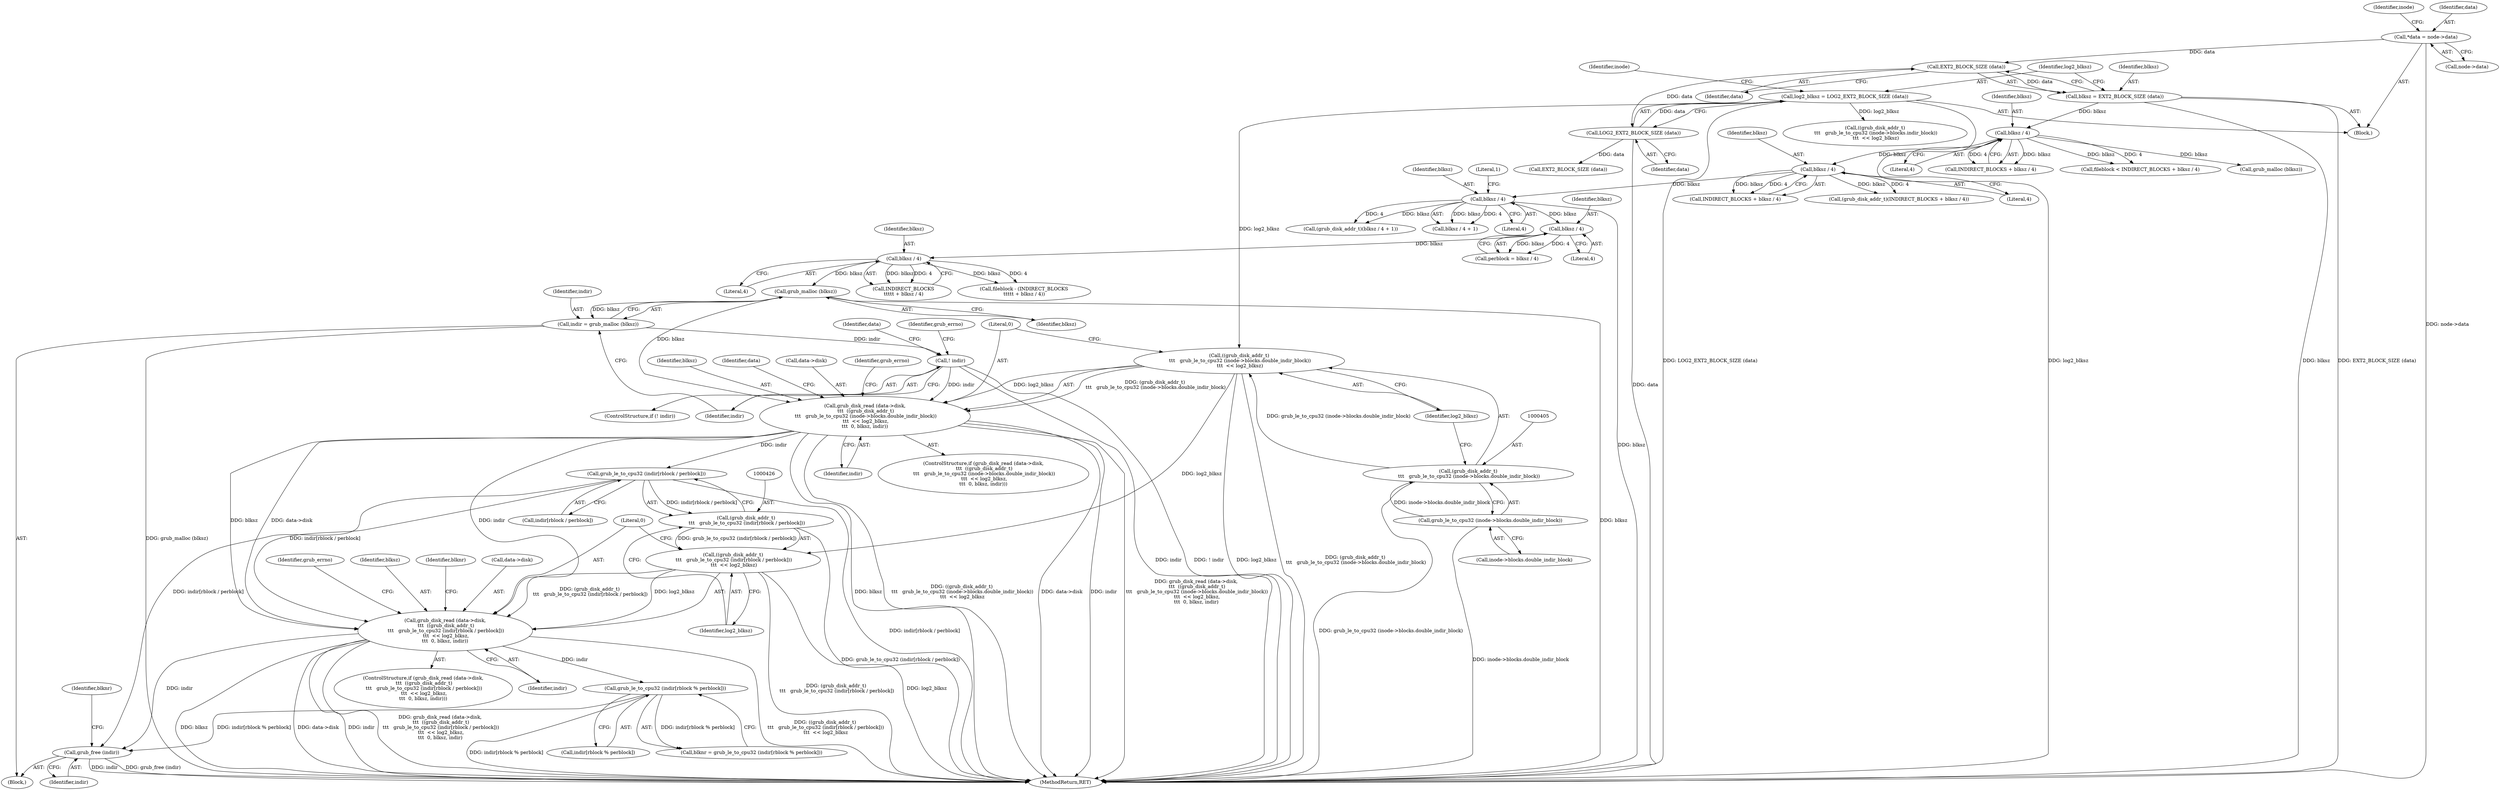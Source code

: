 digraph "0_radare2_65000a7fd9eea62359e6d6714f17b94a99a82edd_0@API" {
"1000448" [label="(Call,grub_free (indir))"];
"1000427" [label="(Call,grub_le_to_cpu32 (indir[rblock / perblock]))"];
"1000399" [label="(Call,grub_disk_read (data->disk,\n \t\t\t  ((grub_disk_addr_t)\n \t\t\t   grub_le_to_cpu32 (inode->blocks.double_indir_block))\n \t\t\t  << log2_blksz,\n\t\t\t  0, blksz, indir))"];
"1000403" [label="(Call,((grub_disk_addr_t)\n \t\t\t   grub_le_to_cpu32 (inode->blocks.double_indir_block))\n \t\t\t  << log2_blksz)"];
"1000404" [label="(Call,(grub_disk_addr_t)\n \t\t\t   grub_le_to_cpu32 (inode->blocks.double_indir_block))"];
"1000406" [label="(Call,grub_le_to_cpu32 (inode->blocks.double_indir_block))"];
"1000132" [label="(Call,log2_blksz = LOG2_EXT2_BLOCK_SIZE (data))"];
"1000134" [label="(Call,LOG2_EXT2_BLOCK_SIZE (data))"];
"1000129" [label="(Call,EXT2_BLOCK_SIZE (data))"];
"1000109" [label="(Call,*data = node->data)"];
"1000390" [label="(Call,grub_malloc (blksz))"];
"1000384" [label="(Call,blksz / 4)"];
"1000374" [label="(Call,blksz / 4)"];
"1000366" [label="(Call,blksz / 4)"];
"1000360" [label="(Call,blksz / 4)"];
"1000305" [label="(Call,blksz / 4)"];
"1000127" [label="(Call,blksz = EXT2_BLOCK_SIZE (data))"];
"1000393" [label="(Call,! indir)"];
"1000388" [label="(Call,indir = grub_malloc (blksz))"];
"1000420" [label="(Call,grub_disk_read (data->disk,\n \t\t\t  ((grub_disk_addr_t)\n \t\t\t   grub_le_to_cpu32 (indir[rblock / perblock]))\n \t\t\t  << log2_blksz,\n\t\t\t  0, blksz, indir))"];
"1000424" [label="(Call,((grub_disk_addr_t)\n \t\t\t   grub_le_to_cpu32 (indir[rblock / perblock]))\n \t\t\t  << log2_blksz)"];
"1000425" [label="(Call,(grub_disk_addr_t)\n \t\t\t   grub_le_to_cpu32 (indir[rblock / perblock]))"];
"1000442" [label="(Call,grub_le_to_cpu32 (indir[rblock % perblock]))"];
"1000133" [label="(Identifier,log2_blksz)"];
"1000400" [label="(Call,data->disk)"];
"1000388" [label="(Call,indir = grub_malloc (blksz))"];
"1000385" [label="(Identifier,blksz)"];
"1000443" [label="(Call,indir[rblock % perblock])"];
"1000420" [label="(Call,grub_disk_read (data->disk,\n \t\t\t  ((grub_disk_addr_t)\n \t\t\t   grub_le_to_cpu32 (indir[rblock / perblock]))\n \t\t\t  << log2_blksz,\n\t\t\t  0, blksz, indir))"];
"1000134" [label="(Call,LOG2_EXT2_BLOCK_SIZE (data))"];
"1000367" [label="(Identifier,blksz)"];
"1000406" [label="(Call,grub_le_to_cpu32 (inode->blocks.double_indir_block))"];
"1000399" [label="(Call,grub_disk_read (data->disk,\n \t\t\t  ((grub_disk_addr_t)\n \t\t\t   grub_le_to_cpu32 (inode->blocks.double_indir_block))\n \t\t\t  << log2_blksz,\n\t\t\t  0, blksz, indir))"];
"1000386" [label="(Literal,4)"];
"1000129" [label="(Call,EXT2_BLOCK_SIZE (data))"];
"1000369" [label="(Literal,1)"];
"1000442" [label="(Call,grub_le_to_cpu32 (indir[rblock % perblock]))"];
"1000127" [label="(Call,blksz = EXT2_BLOCK_SIZE (data))"];
"1000428" [label="(Call,indir[rblock / perblock])"];
"1000375" [label="(Identifier,blksz)"];
"1000301" [label="(Call,fileblock < INDIRECT_BLOCKS + blksz / 4)"];
"1000135" [label="(Identifier,data)"];
"1000362" [label="(Literal,4)"];
"1000456" [label="(Identifier,blknr)"];
"1000312" [label="(Call,grub_malloc (blksz))"];
"1000109" [label="(Call,*data = node->data)"];
"1000132" [label="(Call,log2_blksz = LOG2_EXT2_BLOCK_SIZE (data))"];
"1000325" [label="(Call,((grub_disk_addr_t)\n \t\t\t   grub_le_to_cpu32 (inode->blocks.indir_block))\n \t\t\t  << log2_blksz)"];
"1000434" [label="(Literal,0)"];
"1000404" [label="(Call,(grub_disk_addr_t)\n \t\t\t   grub_le_to_cpu32 (inode->blocks.double_indir_block))"];
"1000116" [label="(Identifier,inode)"];
"1000361" [label="(Identifier,blksz)"];
"1000366" [label="(Call,blksz / 4)"];
"1000424" [label="(Call,((grub_disk_addr_t)\n \t\t\t   grub_le_to_cpu32 (indir[rblock / perblock]))\n \t\t\t  << log2_blksz)"];
"1000433" [label="(Identifier,log2_blksz)"];
"1000439" [label="(Identifier,grub_errno)"];
"1000140" [label="(Identifier,inode)"];
"1000418" [label="(Identifier,grub_errno)"];
"1000415" [label="(Identifier,indir)"];
"1000392" [label="(ControlStructure,if (! indir))"];
"1000419" [label="(ControlStructure,if (grub_disk_read (data->disk,\n \t\t\t  ((grub_disk_addr_t)\n \t\t\t   grub_le_to_cpu32 (indir[rblock / perblock]))\n \t\t\t  << log2_blksz,\n\t\t\t  0, blksz, indir)))"];
"1000376" [label="(Literal,4)"];
"1000107" [label="(Block,)"];
"1000382" [label="(Call,INDIRECT_BLOCKS\n\t\t\t\t\t + blksz / 4)"];
"1000384" [label="(Call,blksz / 4)"];
"1000306" [label="(Identifier,blksz)"];
"1000148" [label="(Call,EXT2_BLOCK_SIZE (data))"];
"1000303" [label="(Call,INDIRECT_BLOCKS + blksz / 4)"];
"1000412" [label="(Identifier,log2_blksz)"];
"1000448" [label="(Call,grub_free (indir))"];
"1000305" [label="(Call,blksz / 4)"];
"1000427" [label="(Call,grub_le_to_cpu32 (indir[rblock / perblock]))"];
"1000393" [label="(Call,! indir)"];
"1000440" [label="(Call,blknr = grub_le_to_cpu32 (indir[rblock % perblock]))"];
"1000435" [label="(Identifier,blksz)"];
"1000380" [label="(Call,fileblock - (INDIRECT_BLOCKS\n\t\t\t\t\t + blksz / 4))"];
"1000110" [label="(Identifier,data)"];
"1000441" [label="(Identifier,blknr)"];
"1000374" [label="(Call,blksz / 4)"];
"1000363" [label="(Call,(grub_disk_addr_t)(blksz / 4 + 1))"];
"1000407" [label="(Call,inode->blocks.double_indir_block)"];
"1000365" [label="(Call,blksz / 4 + 1)"];
"1000401" [label="(Identifier,data)"];
"1000394" [label="(Identifier,indir)"];
"1000449" [label="(Identifier,indir)"];
"1000391" [label="(Identifier,blksz)"];
"1000414" [label="(Identifier,blksz)"];
"1000128" [label="(Identifier,blksz)"];
"1000372" [label="(Call,perblock = blksz / 4)"];
"1000436" [label="(Identifier,indir)"];
"1000389" [label="(Identifier,indir)"];
"1000368" [label="(Literal,4)"];
"1000390" [label="(Call,grub_malloc (blksz))"];
"1000457" [label="(MethodReturn,RET)"];
"1000130" [label="(Identifier,data)"];
"1000397" [label="(Identifier,grub_errno)"];
"1000370" [label="(Block,)"];
"1000413" [label="(Literal,0)"];
"1000356" [label="(Call,(grub_disk_addr_t)(INDIRECT_BLOCKS + blksz / 4))"];
"1000111" [label="(Call,node->data)"];
"1000358" [label="(Call,INDIRECT_BLOCKS + blksz / 4)"];
"1000425" [label="(Call,(grub_disk_addr_t)\n \t\t\t   grub_le_to_cpu32 (indir[rblock / perblock]))"];
"1000421" [label="(Call,data->disk)"];
"1000398" [label="(ControlStructure,if (grub_disk_read (data->disk,\n \t\t\t  ((grub_disk_addr_t)\n \t\t\t   grub_le_to_cpu32 (inode->blocks.double_indir_block))\n \t\t\t  << log2_blksz,\n\t\t\t  0, blksz, indir)))"];
"1000360" [label="(Call,blksz / 4)"];
"1000422" [label="(Identifier,data)"];
"1000307" [label="(Literal,4)"];
"1000403" [label="(Call,((grub_disk_addr_t)\n \t\t\t   grub_le_to_cpu32 (inode->blocks.double_indir_block))\n \t\t\t  << log2_blksz)"];
"1000448" -> "1000370"  [label="AST: "];
"1000448" -> "1000449"  [label="CFG: "];
"1000449" -> "1000448"  [label="AST: "];
"1000456" -> "1000448"  [label="CFG: "];
"1000448" -> "1000457"  [label="DDG: indir"];
"1000448" -> "1000457"  [label="DDG: grub_free (indir)"];
"1000427" -> "1000448"  [label="DDG: indir[rblock / perblock]"];
"1000420" -> "1000448"  [label="DDG: indir"];
"1000442" -> "1000448"  [label="DDG: indir[rblock % perblock]"];
"1000427" -> "1000425"  [label="AST: "];
"1000427" -> "1000428"  [label="CFG: "];
"1000428" -> "1000427"  [label="AST: "];
"1000425" -> "1000427"  [label="CFG: "];
"1000427" -> "1000457"  [label="DDG: indir[rblock / perblock]"];
"1000427" -> "1000425"  [label="DDG: indir[rblock / perblock]"];
"1000399" -> "1000427"  [label="DDG: indir"];
"1000427" -> "1000420"  [label="DDG: indir[rblock / perblock]"];
"1000399" -> "1000398"  [label="AST: "];
"1000399" -> "1000415"  [label="CFG: "];
"1000400" -> "1000399"  [label="AST: "];
"1000403" -> "1000399"  [label="AST: "];
"1000413" -> "1000399"  [label="AST: "];
"1000414" -> "1000399"  [label="AST: "];
"1000415" -> "1000399"  [label="AST: "];
"1000418" -> "1000399"  [label="CFG: "];
"1000422" -> "1000399"  [label="CFG: "];
"1000399" -> "1000457"  [label="DDG: blksz"];
"1000399" -> "1000457"  [label="DDG: ((grub_disk_addr_t)\n \t\t\t   grub_le_to_cpu32 (inode->blocks.double_indir_block))\n \t\t\t  << log2_blksz"];
"1000399" -> "1000457"  [label="DDG: data->disk"];
"1000399" -> "1000457"  [label="DDG: indir"];
"1000399" -> "1000457"  [label="DDG: grub_disk_read (data->disk,\n \t\t\t  ((grub_disk_addr_t)\n \t\t\t   grub_le_to_cpu32 (inode->blocks.double_indir_block))\n \t\t\t  << log2_blksz,\n\t\t\t  0, blksz, indir)"];
"1000403" -> "1000399"  [label="DDG: (grub_disk_addr_t)\n \t\t\t   grub_le_to_cpu32 (inode->blocks.double_indir_block)"];
"1000403" -> "1000399"  [label="DDG: log2_blksz"];
"1000390" -> "1000399"  [label="DDG: blksz"];
"1000393" -> "1000399"  [label="DDG: indir"];
"1000399" -> "1000420"  [label="DDG: data->disk"];
"1000399" -> "1000420"  [label="DDG: blksz"];
"1000399" -> "1000420"  [label="DDG: indir"];
"1000403" -> "1000412"  [label="CFG: "];
"1000404" -> "1000403"  [label="AST: "];
"1000412" -> "1000403"  [label="AST: "];
"1000413" -> "1000403"  [label="CFG: "];
"1000403" -> "1000457"  [label="DDG: log2_blksz"];
"1000403" -> "1000457"  [label="DDG: (grub_disk_addr_t)\n \t\t\t   grub_le_to_cpu32 (inode->blocks.double_indir_block)"];
"1000404" -> "1000403"  [label="DDG: grub_le_to_cpu32 (inode->blocks.double_indir_block)"];
"1000132" -> "1000403"  [label="DDG: log2_blksz"];
"1000403" -> "1000424"  [label="DDG: log2_blksz"];
"1000404" -> "1000406"  [label="CFG: "];
"1000405" -> "1000404"  [label="AST: "];
"1000406" -> "1000404"  [label="AST: "];
"1000412" -> "1000404"  [label="CFG: "];
"1000404" -> "1000457"  [label="DDG: grub_le_to_cpu32 (inode->blocks.double_indir_block)"];
"1000406" -> "1000404"  [label="DDG: inode->blocks.double_indir_block"];
"1000406" -> "1000407"  [label="CFG: "];
"1000407" -> "1000406"  [label="AST: "];
"1000406" -> "1000457"  [label="DDG: inode->blocks.double_indir_block"];
"1000132" -> "1000107"  [label="AST: "];
"1000132" -> "1000134"  [label="CFG: "];
"1000133" -> "1000132"  [label="AST: "];
"1000134" -> "1000132"  [label="AST: "];
"1000140" -> "1000132"  [label="CFG: "];
"1000132" -> "1000457"  [label="DDG: LOG2_EXT2_BLOCK_SIZE (data)"];
"1000132" -> "1000457"  [label="DDG: log2_blksz"];
"1000134" -> "1000132"  [label="DDG: data"];
"1000132" -> "1000325"  [label="DDG: log2_blksz"];
"1000134" -> "1000135"  [label="CFG: "];
"1000135" -> "1000134"  [label="AST: "];
"1000134" -> "1000457"  [label="DDG: data"];
"1000129" -> "1000134"  [label="DDG: data"];
"1000134" -> "1000148"  [label="DDG: data"];
"1000129" -> "1000127"  [label="AST: "];
"1000129" -> "1000130"  [label="CFG: "];
"1000130" -> "1000129"  [label="AST: "];
"1000127" -> "1000129"  [label="CFG: "];
"1000129" -> "1000127"  [label="DDG: data"];
"1000109" -> "1000129"  [label="DDG: data"];
"1000109" -> "1000107"  [label="AST: "];
"1000109" -> "1000111"  [label="CFG: "];
"1000110" -> "1000109"  [label="AST: "];
"1000111" -> "1000109"  [label="AST: "];
"1000116" -> "1000109"  [label="CFG: "];
"1000109" -> "1000457"  [label="DDG: node->data"];
"1000390" -> "1000388"  [label="AST: "];
"1000390" -> "1000391"  [label="CFG: "];
"1000391" -> "1000390"  [label="AST: "];
"1000388" -> "1000390"  [label="CFG: "];
"1000390" -> "1000457"  [label="DDG: blksz"];
"1000390" -> "1000388"  [label="DDG: blksz"];
"1000384" -> "1000390"  [label="DDG: blksz"];
"1000384" -> "1000382"  [label="AST: "];
"1000384" -> "1000386"  [label="CFG: "];
"1000385" -> "1000384"  [label="AST: "];
"1000386" -> "1000384"  [label="AST: "];
"1000382" -> "1000384"  [label="CFG: "];
"1000384" -> "1000380"  [label="DDG: blksz"];
"1000384" -> "1000380"  [label="DDG: 4"];
"1000384" -> "1000382"  [label="DDG: blksz"];
"1000384" -> "1000382"  [label="DDG: 4"];
"1000374" -> "1000384"  [label="DDG: blksz"];
"1000374" -> "1000372"  [label="AST: "];
"1000374" -> "1000376"  [label="CFG: "];
"1000375" -> "1000374"  [label="AST: "];
"1000376" -> "1000374"  [label="AST: "];
"1000372" -> "1000374"  [label="CFG: "];
"1000374" -> "1000372"  [label="DDG: blksz"];
"1000374" -> "1000372"  [label="DDG: 4"];
"1000366" -> "1000374"  [label="DDG: blksz"];
"1000366" -> "1000365"  [label="AST: "];
"1000366" -> "1000368"  [label="CFG: "];
"1000367" -> "1000366"  [label="AST: "];
"1000368" -> "1000366"  [label="AST: "];
"1000369" -> "1000366"  [label="CFG: "];
"1000366" -> "1000457"  [label="DDG: blksz"];
"1000366" -> "1000363"  [label="DDG: blksz"];
"1000366" -> "1000363"  [label="DDG: 4"];
"1000366" -> "1000365"  [label="DDG: blksz"];
"1000366" -> "1000365"  [label="DDG: 4"];
"1000360" -> "1000366"  [label="DDG: blksz"];
"1000360" -> "1000358"  [label="AST: "];
"1000360" -> "1000362"  [label="CFG: "];
"1000361" -> "1000360"  [label="AST: "];
"1000362" -> "1000360"  [label="AST: "];
"1000358" -> "1000360"  [label="CFG: "];
"1000360" -> "1000356"  [label="DDG: blksz"];
"1000360" -> "1000356"  [label="DDG: 4"];
"1000360" -> "1000358"  [label="DDG: blksz"];
"1000360" -> "1000358"  [label="DDG: 4"];
"1000305" -> "1000360"  [label="DDG: blksz"];
"1000305" -> "1000303"  [label="AST: "];
"1000305" -> "1000307"  [label="CFG: "];
"1000306" -> "1000305"  [label="AST: "];
"1000307" -> "1000305"  [label="AST: "];
"1000303" -> "1000305"  [label="CFG: "];
"1000305" -> "1000301"  [label="DDG: blksz"];
"1000305" -> "1000301"  [label="DDG: 4"];
"1000305" -> "1000303"  [label="DDG: blksz"];
"1000305" -> "1000303"  [label="DDG: 4"];
"1000127" -> "1000305"  [label="DDG: blksz"];
"1000305" -> "1000312"  [label="DDG: blksz"];
"1000127" -> "1000107"  [label="AST: "];
"1000128" -> "1000127"  [label="AST: "];
"1000133" -> "1000127"  [label="CFG: "];
"1000127" -> "1000457"  [label="DDG: EXT2_BLOCK_SIZE (data)"];
"1000127" -> "1000457"  [label="DDG: blksz"];
"1000393" -> "1000392"  [label="AST: "];
"1000393" -> "1000394"  [label="CFG: "];
"1000394" -> "1000393"  [label="AST: "];
"1000397" -> "1000393"  [label="CFG: "];
"1000401" -> "1000393"  [label="CFG: "];
"1000393" -> "1000457"  [label="DDG: indir"];
"1000393" -> "1000457"  [label="DDG: ! indir"];
"1000388" -> "1000393"  [label="DDG: indir"];
"1000388" -> "1000370"  [label="AST: "];
"1000389" -> "1000388"  [label="AST: "];
"1000394" -> "1000388"  [label="CFG: "];
"1000388" -> "1000457"  [label="DDG: grub_malloc (blksz)"];
"1000420" -> "1000419"  [label="AST: "];
"1000420" -> "1000436"  [label="CFG: "];
"1000421" -> "1000420"  [label="AST: "];
"1000424" -> "1000420"  [label="AST: "];
"1000434" -> "1000420"  [label="AST: "];
"1000435" -> "1000420"  [label="AST: "];
"1000436" -> "1000420"  [label="AST: "];
"1000439" -> "1000420"  [label="CFG: "];
"1000441" -> "1000420"  [label="CFG: "];
"1000420" -> "1000457"  [label="DDG: indir"];
"1000420" -> "1000457"  [label="DDG: grub_disk_read (data->disk,\n \t\t\t  ((grub_disk_addr_t)\n \t\t\t   grub_le_to_cpu32 (indir[rblock / perblock]))\n \t\t\t  << log2_blksz,\n\t\t\t  0, blksz, indir)"];
"1000420" -> "1000457"  [label="DDG: ((grub_disk_addr_t)\n \t\t\t   grub_le_to_cpu32 (indir[rblock / perblock]))\n \t\t\t  << log2_blksz"];
"1000420" -> "1000457"  [label="DDG: blksz"];
"1000420" -> "1000457"  [label="DDG: data->disk"];
"1000424" -> "1000420"  [label="DDG: (grub_disk_addr_t)\n \t\t\t   grub_le_to_cpu32 (indir[rblock / perblock])"];
"1000424" -> "1000420"  [label="DDG: log2_blksz"];
"1000420" -> "1000442"  [label="DDG: indir"];
"1000424" -> "1000433"  [label="CFG: "];
"1000425" -> "1000424"  [label="AST: "];
"1000433" -> "1000424"  [label="AST: "];
"1000434" -> "1000424"  [label="CFG: "];
"1000424" -> "1000457"  [label="DDG: (grub_disk_addr_t)\n \t\t\t   grub_le_to_cpu32 (indir[rblock / perblock])"];
"1000424" -> "1000457"  [label="DDG: log2_blksz"];
"1000425" -> "1000424"  [label="DDG: grub_le_to_cpu32 (indir[rblock / perblock])"];
"1000426" -> "1000425"  [label="AST: "];
"1000433" -> "1000425"  [label="CFG: "];
"1000425" -> "1000457"  [label="DDG: grub_le_to_cpu32 (indir[rblock / perblock])"];
"1000442" -> "1000440"  [label="AST: "];
"1000442" -> "1000443"  [label="CFG: "];
"1000443" -> "1000442"  [label="AST: "];
"1000440" -> "1000442"  [label="CFG: "];
"1000442" -> "1000457"  [label="DDG: indir[rblock % perblock]"];
"1000442" -> "1000440"  [label="DDG: indir[rblock % perblock]"];
}
